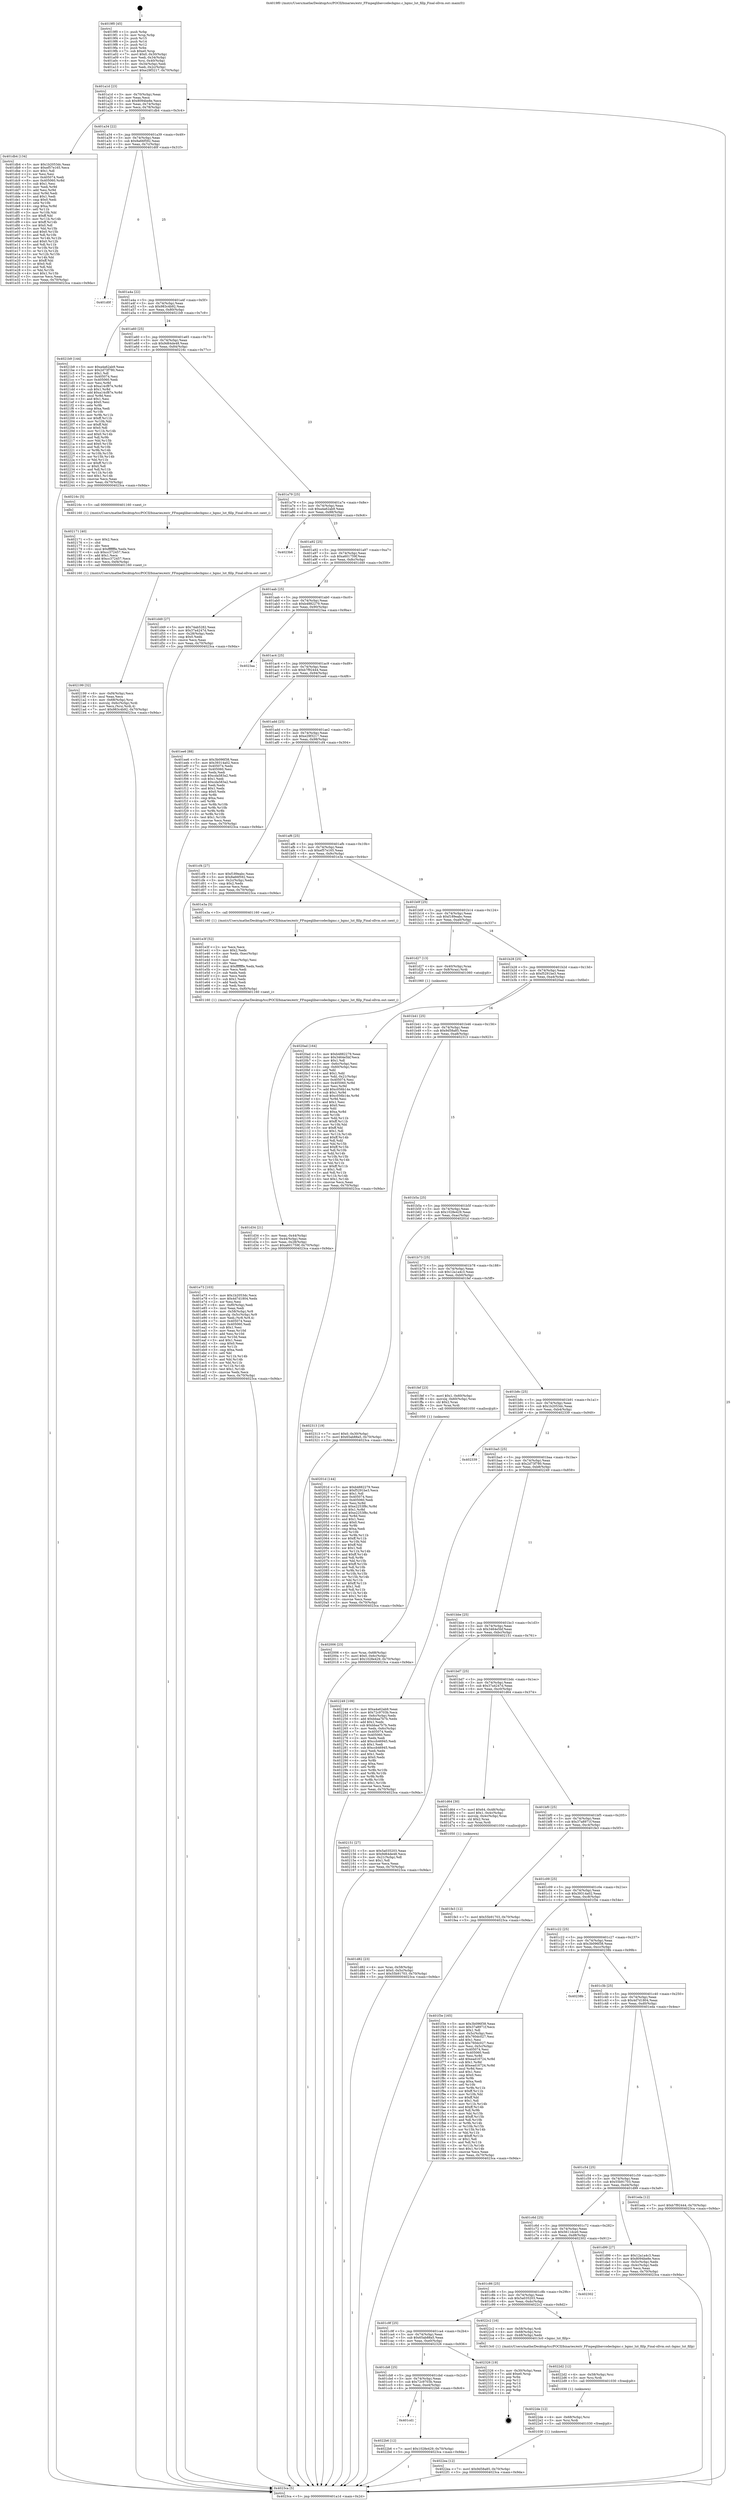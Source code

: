 digraph "0x4019f0" {
  label = "0x4019f0 (/mnt/c/Users/mathe/Desktop/tcc/POCII/binaries/extr_FFmpeglibavcodecbgmc.c_bgmc_lut_fillp_Final-ollvm.out::main(0))"
  labelloc = "t"
  node[shape=record]

  Entry [label="",width=0.3,height=0.3,shape=circle,fillcolor=black,style=filled]
  "0x401a1d" [label="{
     0x401a1d [23]\l
     | [instrs]\l
     &nbsp;&nbsp;0x401a1d \<+3\>: mov -0x70(%rbp),%eax\l
     &nbsp;&nbsp;0x401a20 \<+2\>: mov %eax,%ecx\l
     &nbsp;&nbsp;0x401a22 \<+6\>: sub $0x8094be8e,%ecx\l
     &nbsp;&nbsp;0x401a28 \<+3\>: mov %eax,-0x74(%rbp)\l
     &nbsp;&nbsp;0x401a2b \<+3\>: mov %ecx,-0x78(%rbp)\l
     &nbsp;&nbsp;0x401a2e \<+6\>: je 0000000000401db4 \<main+0x3c4\>\l
  }"]
  "0x401db4" [label="{
     0x401db4 [134]\l
     | [instrs]\l
     &nbsp;&nbsp;0x401db4 \<+5\>: mov $0x1b2053dc,%eax\l
     &nbsp;&nbsp;0x401db9 \<+5\>: mov $0xef57e165,%ecx\l
     &nbsp;&nbsp;0x401dbe \<+2\>: mov $0x1,%dl\l
     &nbsp;&nbsp;0x401dc0 \<+2\>: xor %esi,%esi\l
     &nbsp;&nbsp;0x401dc2 \<+7\>: mov 0x405074,%edi\l
     &nbsp;&nbsp;0x401dc9 \<+8\>: mov 0x405060,%r8d\l
     &nbsp;&nbsp;0x401dd1 \<+3\>: sub $0x1,%esi\l
     &nbsp;&nbsp;0x401dd4 \<+3\>: mov %edi,%r9d\l
     &nbsp;&nbsp;0x401dd7 \<+3\>: add %esi,%r9d\l
     &nbsp;&nbsp;0x401dda \<+4\>: imul %r9d,%edi\l
     &nbsp;&nbsp;0x401dde \<+3\>: and $0x1,%edi\l
     &nbsp;&nbsp;0x401de1 \<+3\>: cmp $0x0,%edi\l
     &nbsp;&nbsp;0x401de4 \<+4\>: sete %r10b\l
     &nbsp;&nbsp;0x401de8 \<+4\>: cmp $0xa,%r8d\l
     &nbsp;&nbsp;0x401dec \<+4\>: setl %r11b\l
     &nbsp;&nbsp;0x401df0 \<+3\>: mov %r10b,%bl\l
     &nbsp;&nbsp;0x401df3 \<+3\>: xor $0xff,%bl\l
     &nbsp;&nbsp;0x401df6 \<+3\>: mov %r11b,%r14b\l
     &nbsp;&nbsp;0x401df9 \<+4\>: xor $0xff,%r14b\l
     &nbsp;&nbsp;0x401dfd \<+3\>: xor $0x0,%dl\l
     &nbsp;&nbsp;0x401e00 \<+3\>: mov %bl,%r15b\l
     &nbsp;&nbsp;0x401e03 \<+4\>: and $0x0,%r15b\l
     &nbsp;&nbsp;0x401e07 \<+3\>: and %dl,%r10b\l
     &nbsp;&nbsp;0x401e0a \<+3\>: mov %r14b,%r12b\l
     &nbsp;&nbsp;0x401e0d \<+4\>: and $0x0,%r12b\l
     &nbsp;&nbsp;0x401e11 \<+3\>: and %dl,%r11b\l
     &nbsp;&nbsp;0x401e14 \<+3\>: or %r10b,%r15b\l
     &nbsp;&nbsp;0x401e17 \<+3\>: or %r11b,%r12b\l
     &nbsp;&nbsp;0x401e1a \<+3\>: xor %r12b,%r15b\l
     &nbsp;&nbsp;0x401e1d \<+3\>: or %r14b,%bl\l
     &nbsp;&nbsp;0x401e20 \<+3\>: xor $0xff,%bl\l
     &nbsp;&nbsp;0x401e23 \<+3\>: or $0x0,%dl\l
     &nbsp;&nbsp;0x401e26 \<+2\>: and %dl,%bl\l
     &nbsp;&nbsp;0x401e28 \<+3\>: or %bl,%r15b\l
     &nbsp;&nbsp;0x401e2b \<+4\>: test $0x1,%r15b\l
     &nbsp;&nbsp;0x401e2f \<+3\>: cmovne %ecx,%eax\l
     &nbsp;&nbsp;0x401e32 \<+3\>: mov %eax,-0x70(%rbp)\l
     &nbsp;&nbsp;0x401e35 \<+5\>: jmp 00000000004023ca \<main+0x9da\>\l
  }"]
  "0x401a34" [label="{
     0x401a34 [22]\l
     | [instrs]\l
     &nbsp;&nbsp;0x401a34 \<+5\>: jmp 0000000000401a39 \<main+0x49\>\l
     &nbsp;&nbsp;0x401a39 \<+3\>: mov -0x74(%rbp),%eax\l
     &nbsp;&nbsp;0x401a3c \<+5\>: sub $0x8a66f592,%eax\l
     &nbsp;&nbsp;0x401a41 \<+3\>: mov %eax,-0x7c(%rbp)\l
     &nbsp;&nbsp;0x401a44 \<+6\>: je 0000000000401d0f \<main+0x31f\>\l
  }"]
  Exit [label="",width=0.3,height=0.3,shape=circle,fillcolor=black,style=filled,peripheries=2]
  "0x401d0f" [label="{
     0x401d0f\l
  }", style=dashed]
  "0x401a4a" [label="{
     0x401a4a [22]\l
     | [instrs]\l
     &nbsp;&nbsp;0x401a4a \<+5\>: jmp 0000000000401a4f \<main+0x5f\>\l
     &nbsp;&nbsp;0x401a4f \<+3\>: mov -0x74(%rbp),%eax\l
     &nbsp;&nbsp;0x401a52 \<+5\>: sub $0x983c4b92,%eax\l
     &nbsp;&nbsp;0x401a57 \<+3\>: mov %eax,-0x80(%rbp)\l
     &nbsp;&nbsp;0x401a5a \<+6\>: je 00000000004021b9 \<main+0x7c9\>\l
  }"]
  "0x4022ea" [label="{
     0x4022ea [12]\l
     | [instrs]\l
     &nbsp;&nbsp;0x4022ea \<+7\>: movl $0x9d58a85,-0x70(%rbp)\l
     &nbsp;&nbsp;0x4022f1 \<+5\>: jmp 00000000004023ca \<main+0x9da\>\l
  }"]
  "0x4021b9" [label="{
     0x4021b9 [144]\l
     | [instrs]\l
     &nbsp;&nbsp;0x4021b9 \<+5\>: mov $0xa4a62ab9,%eax\l
     &nbsp;&nbsp;0x4021be \<+5\>: mov $0x2d73f780,%ecx\l
     &nbsp;&nbsp;0x4021c3 \<+2\>: mov $0x1,%dl\l
     &nbsp;&nbsp;0x4021c5 \<+7\>: mov 0x405074,%esi\l
     &nbsp;&nbsp;0x4021cc \<+7\>: mov 0x405060,%edi\l
     &nbsp;&nbsp;0x4021d3 \<+3\>: mov %esi,%r8d\l
     &nbsp;&nbsp;0x4021d6 \<+7\>: sub $0xa14cf87e,%r8d\l
     &nbsp;&nbsp;0x4021dd \<+4\>: sub $0x1,%r8d\l
     &nbsp;&nbsp;0x4021e1 \<+7\>: add $0xa14cf87e,%r8d\l
     &nbsp;&nbsp;0x4021e8 \<+4\>: imul %r8d,%esi\l
     &nbsp;&nbsp;0x4021ec \<+3\>: and $0x1,%esi\l
     &nbsp;&nbsp;0x4021ef \<+3\>: cmp $0x0,%esi\l
     &nbsp;&nbsp;0x4021f2 \<+4\>: sete %r9b\l
     &nbsp;&nbsp;0x4021f6 \<+3\>: cmp $0xa,%edi\l
     &nbsp;&nbsp;0x4021f9 \<+4\>: setl %r10b\l
     &nbsp;&nbsp;0x4021fd \<+3\>: mov %r9b,%r11b\l
     &nbsp;&nbsp;0x402200 \<+4\>: xor $0xff,%r11b\l
     &nbsp;&nbsp;0x402204 \<+3\>: mov %r10b,%bl\l
     &nbsp;&nbsp;0x402207 \<+3\>: xor $0xff,%bl\l
     &nbsp;&nbsp;0x40220a \<+3\>: xor $0x0,%dl\l
     &nbsp;&nbsp;0x40220d \<+3\>: mov %r11b,%r14b\l
     &nbsp;&nbsp;0x402210 \<+4\>: and $0x0,%r14b\l
     &nbsp;&nbsp;0x402214 \<+3\>: and %dl,%r9b\l
     &nbsp;&nbsp;0x402217 \<+3\>: mov %bl,%r15b\l
     &nbsp;&nbsp;0x40221a \<+4\>: and $0x0,%r15b\l
     &nbsp;&nbsp;0x40221e \<+3\>: and %dl,%r10b\l
     &nbsp;&nbsp;0x402221 \<+3\>: or %r9b,%r14b\l
     &nbsp;&nbsp;0x402224 \<+3\>: or %r10b,%r15b\l
     &nbsp;&nbsp;0x402227 \<+3\>: xor %r15b,%r14b\l
     &nbsp;&nbsp;0x40222a \<+3\>: or %bl,%r11b\l
     &nbsp;&nbsp;0x40222d \<+4\>: xor $0xff,%r11b\l
     &nbsp;&nbsp;0x402231 \<+3\>: or $0x0,%dl\l
     &nbsp;&nbsp;0x402234 \<+3\>: and %dl,%r11b\l
     &nbsp;&nbsp;0x402237 \<+3\>: or %r11b,%r14b\l
     &nbsp;&nbsp;0x40223a \<+4\>: test $0x1,%r14b\l
     &nbsp;&nbsp;0x40223e \<+3\>: cmovne %ecx,%eax\l
     &nbsp;&nbsp;0x402241 \<+3\>: mov %eax,-0x70(%rbp)\l
     &nbsp;&nbsp;0x402244 \<+5\>: jmp 00000000004023ca \<main+0x9da\>\l
  }"]
  "0x401a60" [label="{
     0x401a60 [25]\l
     | [instrs]\l
     &nbsp;&nbsp;0x401a60 \<+5\>: jmp 0000000000401a65 \<main+0x75\>\l
     &nbsp;&nbsp;0x401a65 \<+3\>: mov -0x74(%rbp),%eax\l
     &nbsp;&nbsp;0x401a68 \<+5\>: sub $0x9d64de48,%eax\l
     &nbsp;&nbsp;0x401a6d \<+6\>: mov %eax,-0x84(%rbp)\l
     &nbsp;&nbsp;0x401a73 \<+6\>: je 000000000040216c \<main+0x77c\>\l
  }"]
  "0x4022de" [label="{
     0x4022de [12]\l
     | [instrs]\l
     &nbsp;&nbsp;0x4022de \<+4\>: mov -0x68(%rbp),%rsi\l
     &nbsp;&nbsp;0x4022e2 \<+3\>: mov %rsi,%rdi\l
     &nbsp;&nbsp;0x4022e5 \<+5\>: call 0000000000401030 \<free@plt\>\l
     | [calls]\l
     &nbsp;&nbsp;0x401030 \{1\} (unknown)\l
  }"]
  "0x40216c" [label="{
     0x40216c [5]\l
     | [instrs]\l
     &nbsp;&nbsp;0x40216c \<+5\>: call 0000000000401160 \<next_i\>\l
     | [calls]\l
     &nbsp;&nbsp;0x401160 \{1\} (/mnt/c/Users/mathe/Desktop/tcc/POCII/binaries/extr_FFmpeglibavcodecbgmc.c_bgmc_lut_fillp_Final-ollvm.out::next_i)\l
  }"]
  "0x401a79" [label="{
     0x401a79 [25]\l
     | [instrs]\l
     &nbsp;&nbsp;0x401a79 \<+5\>: jmp 0000000000401a7e \<main+0x8e\>\l
     &nbsp;&nbsp;0x401a7e \<+3\>: mov -0x74(%rbp),%eax\l
     &nbsp;&nbsp;0x401a81 \<+5\>: sub $0xa4a62ab9,%eax\l
     &nbsp;&nbsp;0x401a86 \<+6\>: mov %eax,-0x88(%rbp)\l
     &nbsp;&nbsp;0x401a8c \<+6\>: je 00000000004023b6 \<main+0x9c6\>\l
  }"]
  "0x4022d2" [label="{
     0x4022d2 [12]\l
     | [instrs]\l
     &nbsp;&nbsp;0x4022d2 \<+4\>: mov -0x58(%rbp),%rsi\l
     &nbsp;&nbsp;0x4022d6 \<+3\>: mov %rsi,%rdi\l
     &nbsp;&nbsp;0x4022d9 \<+5\>: call 0000000000401030 \<free@plt\>\l
     | [calls]\l
     &nbsp;&nbsp;0x401030 \{1\} (unknown)\l
  }"]
  "0x4023b6" [label="{
     0x4023b6\l
  }", style=dashed]
  "0x401a92" [label="{
     0x401a92 [25]\l
     | [instrs]\l
     &nbsp;&nbsp;0x401a92 \<+5\>: jmp 0000000000401a97 \<main+0xa7\>\l
     &nbsp;&nbsp;0x401a97 \<+3\>: mov -0x74(%rbp),%eax\l
     &nbsp;&nbsp;0x401a9a \<+5\>: sub $0xa601759f,%eax\l
     &nbsp;&nbsp;0x401a9f \<+6\>: mov %eax,-0x8c(%rbp)\l
     &nbsp;&nbsp;0x401aa5 \<+6\>: je 0000000000401d49 \<main+0x359\>\l
  }"]
  "0x401cd1" [label="{
     0x401cd1\l
  }", style=dashed]
  "0x401d49" [label="{
     0x401d49 [27]\l
     | [instrs]\l
     &nbsp;&nbsp;0x401d49 \<+5\>: mov $0x74ab5282,%eax\l
     &nbsp;&nbsp;0x401d4e \<+5\>: mov $0x37a4247d,%ecx\l
     &nbsp;&nbsp;0x401d53 \<+3\>: mov -0x28(%rbp),%edx\l
     &nbsp;&nbsp;0x401d56 \<+3\>: cmp $0x0,%edx\l
     &nbsp;&nbsp;0x401d59 \<+3\>: cmove %ecx,%eax\l
     &nbsp;&nbsp;0x401d5c \<+3\>: mov %eax,-0x70(%rbp)\l
     &nbsp;&nbsp;0x401d5f \<+5\>: jmp 00000000004023ca \<main+0x9da\>\l
  }"]
  "0x401aab" [label="{
     0x401aab [25]\l
     | [instrs]\l
     &nbsp;&nbsp;0x401aab \<+5\>: jmp 0000000000401ab0 \<main+0xc0\>\l
     &nbsp;&nbsp;0x401ab0 \<+3\>: mov -0x74(%rbp),%eax\l
     &nbsp;&nbsp;0x401ab3 \<+5\>: sub $0xb4882279,%eax\l
     &nbsp;&nbsp;0x401ab8 \<+6\>: mov %eax,-0x90(%rbp)\l
     &nbsp;&nbsp;0x401abe \<+6\>: je 00000000004023aa \<main+0x9ba\>\l
  }"]
  "0x4022b6" [label="{
     0x4022b6 [12]\l
     | [instrs]\l
     &nbsp;&nbsp;0x4022b6 \<+7\>: movl $0x1028e429,-0x70(%rbp)\l
     &nbsp;&nbsp;0x4022bd \<+5\>: jmp 00000000004023ca \<main+0x9da\>\l
  }"]
  "0x4023aa" [label="{
     0x4023aa\l
  }", style=dashed]
  "0x401ac4" [label="{
     0x401ac4 [25]\l
     | [instrs]\l
     &nbsp;&nbsp;0x401ac4 \<+5\>: jmp 0000000000401ac9 \<main+0xd9\>\l
     &nbsp;&nbsp;0x401ac9 \<+3\>: mov -0x74(%rbp),%eax\l
     &nbsp;&nbsp;0x401acc \<+5\>: sub $0xb7f92444,%eax\l
     &nbsp;&nbsp;0x401ad1 \<+6\>: mov %eax,-0x94(%rbp)\l
     &nbsp;&nbsp;0x401ad7 \<+6\>: je 0000000000401ee6 \<main+0x4f6\>\l
  }"]
  "0x401cb8" [label="{
     0x401cb8 [25]\l
     | [instrs]\l
     &nbsp;&nbsp;0x401cb8 \<+5\>: jmp 0000000000401cbd \<main+0x2cd\>\l
     &nbsp;&nbsp;0x401cbd \<+3\>: mov -0x74(%rbp),%eax\l
     &nbsp;&nbsp;0x401cc0 \<+5\>: sub $0x72c9703b,%eax\l
     &nbsp;&nbsp;0x401cc5 \<+6\>: mov %eax,-0xe4(%rbp)\l
     &nbsp;&nbsp;0x401ccb \<+6\>: je 00000000004022b6 \<main+0x8c6\>\l
  }"]
  "0x401ee6" [label="{
     0x401ee6 [88]\l
     | [instrs]\l
     &nbsp;&nbsp;0x401ee6 \<+5\>: mov $0x3b096f38,%eax\l
     &nbsp;&nbsp;0x401eeb \<+5\>: mov $0x39314a02,%ecx\l
     &nbsp;&nbsp;0x401ef0 \<+7\>: mov 0x405074,%edx\l
     &nbsp;&nbsp;0x401ef7 \<+7\>: mov 0x405060,%esi\l
     &nbsp;&nbsp;0x401efe \<+2\>: mov %edx,%edi\l
     &nbsp;&nbsp;0x401f00 \<+6\>: sub $0xcda583a2,%edi\l
     &nbsp;&nbsp;0x401f06 \<+3\>: sub $0x1,%edi\l
     &nbsp;&nbsp;0x401f09 \<+6\>: add $0xcda583a2,%edi\l
     &nbsp;&nbsp;0x401f0f \<+3\>: imul %edi,%edx\l
     &nbsp;&nbsp;0x401f12 \<+3\>: and $0x1,%edx\l
     &nbsp;&nbsp;0x401f15 \<+3\>: cmp $0x0,%edx\l
     &nbsp;&nbsp;0x401f18 \<+4\>: sete %r8b\l
     &nbsp;&nbsp;0x401f1c \<+3\>: cmp $0xa,%esi\l
     &nbsp;&nbsp;0x401f1f \<+4\>: setl %r9b\l
     &nbsp;&nbsp;0x401f23 \<+3\>: mov %r8b,%r10b\l
     &nbsp;&nbsp;0x401f26 \<+3\>: and %r9b,%r10b\l
     &nbsp;&nbsp;0x401f29 \<+3\>: xor %r9b,%r8b\l
     &nbsp;&nbsp;0x401f2c \<+3\>: or %r8b,%r10b\l
     &nbsp;&nbsp;0x401f2f \<+4\>: test $0x1,%r10b\l
     &nbsp;&nbsp;0x401f33 \<+3\>: cmovne %ecx,%eax\l
     &nbsp;&nbsp;0x401f36 \<+3\>: mov %eax,-0x70(%rbp)\l
     &nbsp;&nbsp;0x401f39 \<+5\>: jmp 00000000004023ca \<main+0x9da\>\l
  }"]
  "0x401add" [label="{
     0x401add [25]\l
     | [instrs]\l
     &nbsp;&nbsp;0x401add \<+5\>: jmp 0000000000401ae2 \<main+0xf2\>\l
     &nbsp;&nbsp;0x401ae2 \<+3\>: mov -0x74(%rbp),%eax\l
     &nbsp;&nbsp;0x401ae5 \<+5\>: sub $0xe29f3217,%eax\l
     &nbsp;&nbsp;0x401aea \<+6\>: mov %eax,-0x98(%rbp)\l
     &nbsp;&nbsp;0x401af0 \<+6\>: je 0000000000401cf4 \<main+0x304\>\l
  }"]
  "0x402326" [label="{
     0x402326 [19]\l
     | [instrs]\l
     &nbsp;&nbsp;0x402326 \<+3\>: mov -0x30(%rbp),%eax\l
     &nbsp;&nbsp;0x402329 \<+7\>: add $0xe0,%rsp\l
     &nbsp;&nbsp;0x402330 \<+1\>: pop %rbx\l
     &nbsp;&nbsp;0x402331 \<+2\>: pop %r12\l
     &nbsp;&nbsp;0x402333 \<+2\>: pop %r14\l
     &nbsp;&nbsp;0x402335 \<+2\>: pop %r15\l
     &nbsp;&nbsp;0x402337 \<+1\>: pop %rbp\l
     &nbsp;&nbsp;0x402338 \<+1\>: ret\l
  }"]
  "0x401cf4" [label="{
     0x401cf4 [27]\l
     | [instrs]\l
     &nbsp;&nbsp;0x401cf4 \<+5\>: mov $0xf189eabc,%eax\l
     &nbsp;&nbsp;0x401cf9 \<+5\>: mov $0x8a66f592,%ecx\l
     &nbsp;&nbsp;0x401cfe \<+3\>: mov -0x2c(%rbp),%edx\l
     &nbsp;&nbsp;0x401d01 \<+3\>: cmp $0x2,%edx\l
     &nbsp;&nbsp;0x401d04 \<+3\>: cmovne %ecx,%eax\l
     &nbsp;&nbsp;0x401d07 \<+3\>: mov %eax,-0x70(%rbp)\l
     &nbsp;&nbsp;0x401d0a \<+5\>: jmp 00000000004023ca \<main+0x9da\>\l
  }"]
  "0x401af6" [label="{
     0x401af6 [25]\l
     | [instrs]\l
     &nbsp;&nbsp;0x401af6 \<+5\>: jmp 0000000000401afb \<main+0x10b\>\l
     &nbsp;&nbsp;0x401afb \<+3\>: mov -0x74(%rbp),%eax\l
     &nbsp;&nbsp;0x401afe \<+5\>: sub $0xef57e165,%eax\l
     &nbsp;&nbsp;0x401b03 \<+6\>: mov %eax,-0x9c(%rbp)\l
     &nbsp;&nbsp;0x401b09 \<+6\>: je 0000000000401e3a \<main+0x44a\>\l
  }"]
  "0x4023ca" [label="{
     0x4023ca [5]\l
     | [instrs]\l
     &nbsp;&nbsp;0x4023ca \<+5\>: jmp 0000000000401a1d \<main+0x2d\>\l
  }"]
  "0x4019f0" [label="{
     0x4019f0 [45]\l
     | [instrs]\l
     &nbsp;&nbsp;0x4019f0 \<+1\>: push %rbp\l
     &nbsp;&nbsp;0x4019f1 \<+3\>: mov %rsp,%rbp\l
     &nbsp;&nbsp;0x4019f4 \<+2\>: push %r15\l
     &nbsp;&nbsp;0x4019f6 \<+2\>: push %r14\l
     &nbsp;&nbsp;0x4019f8 \<+2\>: push %r12\l
     &nbsp;&nbsp;0x4019fa \<+1\>: push %rbx\l
     &nbsp;&nbsp;0x4019fb \<+7\>: sub $0xe0,%rsp\l
     &nbsp;&nbsp;0x401a02 \<+7\>: movl $0x0,-0x30(%rbp)\l
     &nbsp;&nbsp;0x401a09 \<+3\>: mov %edi,-0x34(%rbp)\l
     &nbsp;&nbsp;0x401a0c \<+4\>: mov %rsi,-0x40(%rbp)\l
     &nbsp;&nbsp;0x401a10 \<+3\>: mov -0x34(%rbp),%edi\l
     &nbsp;&nbsp;0x401a13 \<+3\>: mov %edi,-0x2c(%rbp)\l
     &nbsp;&nbsp;0x401a16 \<+7\>: movl $0xe29f3217,-0x70(%rbp)\l
  }"]
  "0x401c9f" [label="{
     0x401c9f [25]\l
     | [instrs]\l
     &nbsp;&nbsp;0x401c9f \<+5\>: jmp 0000000000401ca4 \<main+0x2b4\>\l
     &nbsp;&nbsp;0x401ca4 \<+3\>: mov -0x74(%rbp),%eax\l
     &nbsp;&nbsp;0x401ca7 \<+5\>: sub $0x65ab88a5,%eax\l
     &nbsp;&nbsp;0x401cac \<+6\>: mov %eax,-0xe0(%rbp)\l
     &nbsp;&nbsp;0x401cb2 \<+6\>: je 0000000000402326 \<main+0x936\>\l
  }"]
  "0x401e3a" [label="{
     0x401e3a [5]\l
     | [instrs]\l
     &nbsp;&nbsp;0x401e3a \<+5\>: call 0000000000401160 \<next_i\>\l
     | [calls]\l
     &nbsp;&nbsp;0x401160 \{1\} (/mnt/c/Users/mathe/Desktop/tcc/POCII/binaries/extr_FFmpeglibavcodecbgmc.c_bgmc_lut_fillp_Final-ollvm.out::next_i)\l
  }"]
  "0x401b0f" [label="{
     0x401b0f [25]\l
     | [instrs]\l
     &nbsp;&nbsp;0x401b0f \<+5\>: jmp 0000000000401b14 \<main+0x124\>\l
     &nbsp;&nbsp;0x401b14 \<+3\>: mov -0x74(%rbp),%eax\l
     &nbsp;&nbsp;0x401b17 \<+5\>: sub $0xf189eabc,%eax\l
     &nbsp;&nbsp;0x401b1c \<+6\>: mov %eax,-0xa0(%rbp)\l
     &nbsp;&nbsp;0x401b22 \<+6\>: je 0000000000401d27 \<main+0x337\>\l
  }"]
  "0x4022c2" [label="{
     0x4022c2 [16]\l
     | [instrs]\l
     &nbsp;&nbsp;0x4022c2 \<+4\>: mov -0x58(%rbp),%rdi\l
     &nbsp;&nbsp;0x4022c6 \<+4\>: mov -0x68(%rbp),%rsi\l
     &nbsp;&nbsp;0x4022ca \<+3\>: mov -0x48(%rbp),%edx\l
     &nbsp;&nbsp;0x4022cd \<+5\>: call 00000000004013c0 \<bgmc_lut_fillp\>\l
     | [calls]\l
     &nbsp;&nbsp;0x4013c0 \{1\} (/mnt/c/Users/mathe/Desktop/tcc/POCII/binaries/extr_FFmpeglibavcodecbgmc.c_bgmc_lut_fillp_Final-ollvm.out::bgmc_lut_fillp)\l
  }"]
  "0x401d27" [label="{
     0x401d27 [13]\l
     | [instrs]\l
     &nbsp;&nbsp;0x401d27 \<+4\>: mov -0x40(%rbp),%rax\l
     &nbsp;&nbsp;0x401d2b \<+4\>: mov 0x8(%rax),%rdi\l
     &nbsp;&nbsp;0x401d2f \<+5\>: call 0000000000401060 \<atoi@plt\>\l
     | [calls]\l
     &nbsp;&nbsp;0x401060 \{1\} (unknown)\l
  }"]
  "0x401b28" [label="{
     0x401b28 [25]\l
     | [instrs]\l
     &nbsp;&nbsp;0x401b28 \<+5\>: jmp 0000000000401b2d \<main+0x13d\>\l
     &nbsp;&nbsp;0x401b2d \<+3\>: mov -0x74(%rbp),%eax\l
     &nbsp;&nbsp;0x401b30 \<+5\>: sub $0xf5291be3,%eax\l
     &nbsp;&nbsp;0x401b35 \<+6\>: mov %eax,-0xa4(%rbp)\l
     &nbsp;&nbsp;0x401b3b \<+6\>: je 00000000004020ad \<main+0x6bd\>\l
  }"]
  "0x401d34" [label="{
     0x401d34 [21]\l
     | [instrs]\l
     &nbsp;&nbsp;0x401d34 \<+3\>: mov %eax,-0x44(%rbp)\l
     &nbsp;&nbsp;0x401d37 \<+3\>: mov -0x44(%rbp),%eax\l
     &nbsp;&nbsp;0x401d3a \<+3\>: mov %eax,-0x28(%rbp)\l
     &nbsp;&nbsp;0x401d3d \<+7\>: movl $0xa601759f,-0x70(%rbp)\l
     &nbsp;&nbsp;0x401d44 \<+5\>: jmp 00000000004023ca \<main+0x9da\>\l
  }"]
  "0x401c86" [label="{
     0x401c86 [25]\l
     | [instrs]\l
     &nbsp;&nbsp;0x401c86 \<+5\>: jmp 0000000000401c8b \<main+0x29b\>\l
     &nbsp;&nbsp;0x401c8b \<+3\>: mov -0x74(%rbp),%eax\l
     &nbsp;&nbsp;0x401c8e \<+5\>: sub $0x5a035203,%eax\l
     &nbsp;&nbsp;0x401c93 \<+6\>: mov %eax,-0xdc(%rbp)\l
     &nbsp;&nbsp;0x401c99 \<+6\>: je 00000000004022c2 \<main+0x8d2\>\l
  }"]
  "0x4020ad" [label="{
     0x4020ad [164]\l
     | [instrs]\l
     &nbsp;&nbsp;0x4020ad \<+5\>: mov $0xb4882279,%eax\l
     &nbsp;&nbsp;0x4020b2 \<+5\>: mov $0x3464e5bf,%ecx\l
     &nbsp;&nbsp;0x4020b7 \<+2\>: mov $0x1,%dl\l
     &nbsp;&nbsp;0x4020b9 \<+3\>: mov -0x6c(%rbp),%esi\l
     &nbsp;&nbsp;0x4020bc \<+3\>: cmp -0x60(%rbp),%esi\l
     &nbsp;&nbsp;0x4020bf \<+4\>: setl %dil\l
     &nbsp;&nbsp;0x4020c3 \<+4\>: and $0x1,%dil\l
     &nbsp;&nbsp;0x4020c7 \<+4\>: mov %dil,-0x21(%rbp)\l
     &nbsp;&nbsp;0x4020cb \<+7\>: mov 0x405074,%esi\l
     &nbsp;&nbsp;0x4020d2 \<+8\>: mov 0x405060,%r8d\l
     &nbsp;&nbsp;0x4020da \<+3\>: mov %esi,%r9d\l
     &nbsp;&nbsp;0x4020dd \<+7\>: add $0xc056b14e,%r9d\l
     &nbsp;&nbsp;0x4020e4 \<+4\>: sub $0x1,%r9d\l
     &nbsp;&nbsp;0x4020e8 \<+7\>: sub $0xc056b14e,%r9d\l
     &nbsp;&nbsp;0x4020ef \<+4\>: imul %r9d,%esi\l
     &nbsp;&nbsp;0x4020f3 \<+3\>: and $0x1,%esi\l
     &nbsp;&nbsp;0x4020f6 \<+3\>: cmp $0x0,%esi\l
     &nbsp;&nbsp;0x4020f9 \<+4\>: sete %dil\l
     &nbsp;&nbsp;0x4020fd \<+4\>: cmp $0xa,%r8d\l
     &nbsp;&nbsp;0x402101 \<+4\>: setl %r10b\l
     &nbsp;&nbsp;0x402105 \<+3\>: mov %dil,%r11b\l
     &nbsp;&nbsp;0x402108 \<+4\>: xor $0xff,%r11b\l
     &nbsp;&nbsp;0x40210c \<+3\>: mov %r10b,%bl\l
     &nbsp;&nbsp;0x40210f \<+3\>: xor $0xff,%bl\l
     &nbsp;&nbsp;0x402112 \<+3\>: xor $0x1,%dl\l
     &nbsp;&nbsp;0x402115 \<+3\>: mov %r11b,%r14b\l
     &nbsp;&nbsp;0x402118 \<+4\>: and $0xff,%r14b\l
     &nbsp;&nbsp;0x40211c \<+3\>: and %dl,%dil\l
     &nbsp;&nbsp;0x40211f \<+3\>: mov %bl,%r15b\l
     &nbsp;&nbsp;0x402122 \<+4\>: and $0xff,%r15b\l
     &nbsp;&nbsp;0x402126 \<+3\>: and %dl,%r10b\l
     &nbsp;&nbsp;0x402129 \<+3\>: or %dil,%r14b\l
     &nbsp;&nbsp;0x40212c \<+3\>: or %r10b,%r15b\l
     &nbsp;&nbsp;0x40212f \<+3\>: xor %r15b,%r14b\l
     &nbsp;&nbsp;0x402132 \<+3\>: or %bl,%r11b\l
     &nbsp;&nbsp;0x402135 \<+4\>: xor $0xff,%r11b\l
     &nbsp;&nbsp;0x402139 \<+3\>: or $0x1,%dl\l
     &nbsp;&nbsp;0x40213c \<+3\>: and %dl,%r11b\l
     &nbsp;&nbsp;0x40213f \<+3\>: or %r11b,%r14b\l
     &nbsp;&nbsp;0x402142 \<+4\>: test $0x1,%r14b\l
     &nbsp;&nbsp;0x402146 \<+3\>: cmovne %ecx,%eax\l
     &nbsp;&nbsp;0x402149 \<+3\>: mov %eax,-0x70(%rbp)\l
     &nbsp;&nbsp;0x40214c \<+5\>: jmp 00000000004023ca \<main+0x9da\>\l
  }"]
  "0x401b41" [label="{
     0x401b41 [25]\l
     | [instrs]\l
     &nbsp;&nbsp;0x401b41 \<+5\>: jmp 0000000000401b46 \<main+0x156\>\l
     &nbsp;&nbsp;0x401b46 \<+3\>: mov -0x74(%rbp),%eax\l
     &nbsp;&nbsp;0x401b49 \<+5\>: sub $0x9d58a85,%eax\l
     &nbsp;&nbsp;0x401b4e \<+6\>: mov %eax,-0xa8(%rbp)\l
     &nbsp;&nbsp;0x401b54 \<+6\>: je 0000000000402313 \<main+0x923\>\l
  }"]
  "0x402302" [label="{
     0x402302\l
  }", style=dashed]
  "0x402313" [label="{
     0x402313 [19]\l
     | [instrs]\l
     &nbsp;&nbsp;0x402313 \<+7\>: movl $0x0,-0x30(%rbp)\l
     &nbsp;&nbsp;0x40231a \<+7\>: movl $0x65ab88a5,-0x70(%rbp)\l
     &nbsp;&nbsp;0x402321 \<+5\>: jmp 00000000004023ca \<main+0x9da\>\l
  }"]
  "0x401b5a" [label="{
     0x401b5a [25]\l
     | [instrs]\l
     &nbsp;&nbsp;0x401b5a \<+5\>: jmp 0000000000401b5f \<main+0x16f\>\l
     &nbsp;&nbsp;0x401b5f \<+3\>: mov -0x74(%rbp),%eax\l
     &nbsp;&nbsp;0x401b62 \<+5\>: sub $0x1028e429,%eax\l
     &nbsp;&nbsp;0x401b67 \<+6\>: mov %eax,-0xac(%rbp)\l
     &nbsp;&nbsp;0x401b6d \<+6\>: je 000000000040201d \<main+0x62d\>\l
  }"]
  "0x402199" [label="{
     0x402199 [32]\l
     | [instrs]\l
     &nbsp;&nbsp;0x402199 \<+6\>: mov -0xf4(%rbp),%ecx\l
     &nbsp;&nbsp;0x40219f \<+3\>: imul %eax,%ecx\l
     &nbsp;&nbsp;0x4021a2 \<+4\>: mov -0x68(%rbp),%rsi\l
     &nbsp;&nbsp;0x4021a6 \<+4\>: movslq -0x6c(%rbp),%rdi\l
     &nbsp;&nbsp;0x4021aa \<+3\>: mov %ecx,(%rsi,%rdi,4)\l
     &nbsp;&nbsp;0x4021ad \<+7\>: movl $0x983c4b92,-0x70(%rbp)\l
     &nbsp;&nbsp;0x4021b4 \<+5\>: jmp 00000000004023ca \<main+0x9da\>\l
  }"]
  "0x40201d" [label="{
     0x40201d [144]\l
     | [instrs]\l
     &nbsp;&nbsp;0x40201d \<+5\>: mov $0xb4882279,%eax\l
     &nbsp;&nbsp;0x402022 \<+5\>: mov $0xf5291be3,%ecx\l
     &nbsp;&nbsp;0x402027 \<+2\>: mov $0x1,%dl\l
     &nbsp;&nbsp;0x402029 \<+7\>: mov 0x405074,%esi\l
     &nbsp;&nbsp;0x402030 \<+7\>: mov 0x405060,%edi\l
     &nbsp;&nbsp;0x402037 \<+3\>: mov %esi,%r8d\l
     &nbsp;&nbsp;0x40203a \<+7\>: sub $0xe2253f8c,%r8d\l
     &nbsp;&nbsp;0x402041 \<+4\>: sub $0x1,%r8d\l
     &nbsp;&nbsp;0x402045 \<+7\>: add $0xe2253f8c,%r8d\l
     &nbsp;&nbsp;0x40204c \<+4\>: imul %r8d,%esi\l
     &nbsp;&nbsp;0x402050 \<+3\>: and $0x1,%esi\l
     &nbsp;&nbsp;0x402053 \<+3\>: cmp $0x0,%esi\l
     &nbsp;&nbsp;0x402056 \<+4\>: sete %r9b\l
     &nbsp;&nbsp;0x40205a \<+3\>: cmp $0xa,%edi\l
     &nbsp;&nbsp;0x40205d \<+4\>: setl %r10b\l
     &nbsp;&nbsp;0x402061 \<+3\>: mov %r9b,%r11b\l
     &nbsp;&nbsp;0x402064 \<+4\>: xor $0xff,%r11b\l
     &nbsp;&nbsp;0x402068 \<+3\>: mov %r10b,%bl\l
     &nbsp;&nbsp;0x40206b \<+3\>: xor $0xff,%bl\l
     &nbsp;&nbsp;0x40206e \<+3\>: xor $0x1,%dl\l
     &nbsp;&nbsp;0x402071 \<+3\>: mov %r11b,%r14b\l
     &nbsp;&nbsp;0x402074 \<+4\>: and $0xff,%r14b\l
     &nbsp;&nbsp;0x402078 \<+3\>: and %dl,%r9b\l
     &nbsp;&nbsp;0x40207b \<+3\>: mov %bl,%r15b\l
     &nbsp;&nbsp;0x40207e \<+4\>: and $0xff,%r15b\l
     &nbsp;&nbsp;0x402082 \<+3\>: and %dl,%r10b\l
     &nbsp;&nbsp;0x402085 \<+3\>: or %r9b,%r14b\l
     &nbsp;&nbsp;0x402088 \<+3\>: or %r10b,%r15b\l
     &nbsp;&nbsp;0x40208b \<+3\>: xor %r15b,%r14b\l
     &nbsp;&nbsp;0x40208e \<+3\>: or %bl,%r11b\l
     &nbsp;&nbsp;0x402091 \<+4\>: xor $0xff,%r11b\l
     &nbsp;&nbsp;0x402095 \<+3\>: or $0x1,%dl\l
     &nbsp;&nbsp;0x402098 \<+3\>: and %dl,%r11b\l
     &nbsp;&nbsp;0x40209b \<+3\>: or %r11b,%r14b\l
     &nbsp;&nbsp;0x40209e \<+4\>: test $0x1,%r14b\l
     &nbsp;&nbsp;0x4020a2 \<+3\>: cmovne %ecx,%eax\l
     &nbsp;&nbsp;0x4020a5 \<+3\>: mov %eax,-0x70(%rbp)\l
     &nbsp;&nbsp;0x4020a8 \<+5\>: jmp 00000000004023ca \<main+0x9da\>\l
  }"]
  "0x401b73" [label="{
     0x401b73 [25]\l
     | [instrs]\l
     &nbsp;&nbsp;0x401b73 \<+5\>: jmp 0000000000401b78 \<main+0x188\>\l
     &nbsp;&nbsp;0x401b78 \<+3\>: mov -0x74(%rbp),%eax\l
     &nbsp;&nbsp;0x401b7b \<+5\>: sub $0x12a1a4c3,%eax\l
     &nbsp;&nbsp;0x401b80 \<+6\>: mov %eax,-0xb0(%rbp)\l
     &nbsp;&nbsp;0x401b86 \<+6\>: je 0000000000401fef \<main+0x5ff\>\l
  }"]
  "0x402171" [label="{
     0x402171 [40]\l
     | [instrs]\l
     &nbsp;&nbsp;0x402171 \<+5\>: mov $0x2,%ecx\l
     &nbsp;&nbsp;0x402176 \<+1\>: cltd\l
     &nbsp;&nbsp;0x402177 \<+2\>: idiv %ecx\l
     &nbsp;&nbsp;0x402179 \<+6\>: imul $0xfffffffe,%edx,%ecx\l
     &nbsp;&nbsp;0x40217f \<+6\>: sub $0xcc372457,%ecx\l
     &nbsp;&nbsp;0x402185 \<+3\>: add $0x1,%ecx\l
     &nbsp;&nbsp;0x402188 \<+6\>: add $0xcc372457,%ecx\l
     &nbsp;&nbsp;0x40218e \<+6\>: mov %ecx,-0xf4(%rbp)\l
     &nbsp;&nbsp;0x402194 \<+5\>: call 0000000000401160 \<next_i\>\l
     | [calls]\l
     &nbsp;&nbsp;0x401160 \{1\} (/mnt/c/Users/mathe/Desktop/tcc/POCII/binaries/extr_FFmpeglibavcodecbgmc.c_bgmc_lut_fillp_Final-ollvm.out::next_i)\l
  }"]
  "0x401fef" [label="{
     0x401fef [23]\l
     | [instrs]\l
     &nbsp;&nbsp;0x401fef \<+7\>: movl $0x1,-0x60(%rbp)\l
     &nbsp;&nbsp;0x401ff6 \<+4\>: movslq -0x60(%rbp),%rax\l
     &nbsp;&nbsp;0x401ffa \<+4\>: shl $0x2,%rax\l
     &nbsp;&nbsp;0x401ffe \<+3\>: mov %rax,%rdi\l
     &nbsp;&nbsp;0x402001 \<+5\>: call 0000000000401050 \<malloc@plt\>\l
     | [calls]\l
     &nbsp;&nbsp;0x401050 \{1\} (unknown)\l
  }"]
  "0x401b8c" [label="{
     0x401b8c [25]\l
     | [instrs]\l
     &nbsp;&nbsp;0x401b8c \<+5\>: jmp 0000000000401b91 \<main+0x1a1\>\l
     &nbsp;&nbsp;0x401b91 \<+3\>: mov -0x74(%rbp),%eax\l
     &nbsp;&nbsp;0x401b94 \<+5\>: sub $0x1b2053dc,%eax\l
     &nbsp;&nbsp;0x401b99 \<+6\>: mov %eax,-0xb4(%rbp)\l
     &nbsp;&nbsp;0x401b9f \<+6\>: je 0000000000402339 \<main+0x949\>\l
  }"]
  "0x402006" [label="{
     0x402006 [23]\l
     | [instrs]\l
     &nbsp;&nbsp;0x402006 \<+4\>: mov %rax,-0x68(%rbp)\l
     &nbsp;&nbsp;0x40200a \<+7\>: movl $0x0,-0x6c(%rbp)\l
     &nbsp;&nbsp;0x402011 \<+7\>: movl $0x1028e429,-0x70(%rbp)\l
     &nbsp;&nbsp;0x402018 \<+5\>: jmp 00000000004023ca \<main+0x9da\>\l
  }"]
  "0x402339" [label="{
     0x402339\l
  }", style=dashed]
  "0x401ba5" [label="{
     0x401ba5 [25]\l
     | [instrs]\l
     &nbsp;&nbsp;0x401ba5 \<+5\>: jmp 0000000000401baa \<main+0x1ba\>\l
     &nbsp;&nbsp;0x401baa \<+3\>: mov -0x74(%rbp),%eax\l
     &nbsp;&nbsp;0x401bad \<+5\>: sub $0x2d73f780,%eax\l
     &nbsp;&nbsp;0x401bb2 \<+6\>: mov %eax,-0xb8(%rbp)\l
     &nbsp;&nbsp;0x401bb8 \<+6\>: je 0000000000402249 \<main+0x859\>\l
  }"]
  "0x401e73" [label="{
     0x401e73 [103]\l
     | [instrs]\l
     &nbsp;&nbsp;0x401e73 \<+5\>: mov $0x1b2053dc,%ecx\l
     &nbsp;&nbsp;0x401e78 \<+5\>: mov $0x4d7d1804,%edx\l
     &nbsp;&nbsp;0x401e7d \<+2\>: xor %esi,%esi\l
     &nbsp;&nbsp;0x401e7f \<+6\>: mov -0xf0(%rbp),%edi\l
     &nbsp;&nbsp;0x401e85 \<+3\>: imul %eax,%edi\l
     &nbsp;&nbsp;0x401e88 \<+4\>: mov -0x58(%rbp),%r8\l
     &nbsp;&nbsp;0x401e8c \<+4\>: movslq -0x5c(%rbp),%r9\l
     &nbsp;&nbsp;0x401e90 \<+4\>: mov %edi,(%r8,%r9,4)\l
     &nbsp;&nbsp;0x401e94 \<+7\>: mov 0x405074,%eax\l
     &nbsp;&nbsp;0x401e9b \<+7\>: mov 0x405060,%edi\l
     &nbsp;&nbsp;0x401ea2 \<+3\>: sub $0x1,%esi\l
     &nbsp;&nbsp;0x401ea5 \<+3\>: mov %eax,%r10d\l
     &nbsp;&nbsp;0x401ea8 \<+3\>: add %esi,%r10d\l
     &nbsp;&nbsp;0x401eab \<+4\>: imul %r10d,%eax\l
     &nbsp;&nbsp;0x401eaf \<+3\>: and $0x1,%eax\l
     &nbsp;&nbsp;0x401eb2 \<+3\>: cmp $0x0,%eax\l
     &nbsp;&nbsp;0x401eb5 \<+4\>: sete %r11b\l
     &nbsp;&nbsp;0x401eb9 \<+3\>: cmp $0xa,%edi\l
     &nbsp;&nbsp;0x401ebc \<+3\>: setl %bl\l
     &nbsp;&nbsp;0x401ebf \<+3\>: mov %r11b,%r14b\l
     &nbsp;&nbsp;0x401ec2 \<+3\>: and %bl,%r14b\l
     &nbsp;&nbsp;0x401ec5 \<+3\>: xor %bl,%r11b\l
     &nbsp;&nbsp;0x401ec8 \<+3\>: or %r11b,%r14b\l
     &nbsp;&nbsp;0x401ecb \<+4\>: test $0x1,%r14b\l
     &nbsp;&nbsp;0x401ecf \<+3\>: cmovne %edx,%ecx\l
     &nbsp;&nbsp;0x401ed2 \<+3\>: mov %ecx,-0x70(%rbp)\l
     &nbsp;&nbsp;0x401ed5 \<+5\>: jmp 00000000004023ca \<main+0x9da\>\l
  }"]
  "0x402249" [label="{
     0x402249 [109]\l
     | [instrs]\l
     &nbsp;&nbsp;0x402249 \<+5\>: mov $0xa4a62ab9,%eax\l
     &nbsp;&nbsp;0x40224e \<+5\>: mov $0x72c9703b,%ecx\l
     &nbsp;&nbsp;0x402253 \<+3\>: mov -0x6c(%rbp),%edx\l
     &nbsp;&nbsp;0x402256 \<+6\>: add $0xbbaa7b7b,%edx\l
     &nbsp;&nbsp;0x40225c \<+3\>: add $0x1,%edx\l
     &nbsp;&nbsp;0x40225f \<+6\>: sub $0xbbaa7b7b,%edx\l
     &nbsp;&nbsp;0x402265 \<+3\>: mov %edx,-0x6c(%rbp)\l
     &nbsp;&nbsp;0x402268 \<+7\>: mov 0x405074,%edx\l
     &nbsp;&nbsp;0x40226f \<+7\>: mov 0x405060,%esi\l
     &nbsp;&nbsp;0x402276 \<+2\>: mov %edx,%edi\l
     &nbsp;&nbsp;0x402278 \<+6\>: add $0xccb46945,%edi\l
     &nbsp;&nbsp;0x40227e \<+3\>: sub $0x1,%edi\l
     &nbsp;&nbsp;0x402281 \<+6\>: sub $0xccb46945,%edi\l
     &nbsp;&nbsp;0x402287 \<+3\>: imul %edi,%edx\l
     &nbsp;&nbsp;0x40228a \<+3\>: and $0x1,%edx\l
     &nbsp;&nbsp;0x40228d \<+3\>: cmp $0x0,%edx\l
     &nbsp;&nbsp;0x402290 \<+4\>: sete %r8b\l
     &nbsp;&nbsp;0x402294 \<+3\>: cmp $0xa,%esi\l
     &nbsp;&nbsp;0x402297 \<+4\>: setl %r9b\l
     &nbsp;&nbsp;0x40229b \<+3\>: mov %r8b,%r10b\l
     &nbsp;&nbsp;0x40229e \<+3\>: and %r9b,%r10b\l
     &nbsp;&nbsp;0x4022a1 \<+3\>: xor %r9b,%r8b\l
     &nbsp;&nbsp;0x4022a4 \<+3\>: or %r8b,%r10b\l
     &nbsp;&nbsp;0x4022a7 \<+4\>: test $0x1,%r10b\l
     &nbsp;&nbsp;0x4022ab \<+3\>: cmovne %ecx,%eax\l
     &nbsp;&nbsp;0x4022ae \<+3\>: mov %eax,-0x70(%rbp)\l
     &nbsp;&nbsp;0x4022b1 \<+5\>: jmp 00000000004023ca \<main+0x9da\>\l
  }"]
  "0x401bbe" [label="{
     0x401bbe [25]\l
     | [instrs]\l
     &nbsp;&nbsp;0x401bbe \<+5\>: jmp 0000000000401bc3 \<main+0x1d3\>\l
     &nbsp;&nbsp;0x401bc3 \<+3\>: mov -0x74(%rbp),%eax\l
     &nbsp;&nbsp;0x401bc6 \<+5\>: sub $0x3464e5bf,%eax\l
     &nbsp;&nbsp;0x401bcb \<+6\>: mov %eax,-0xbc(%rbp)\l
     &nbsp;&nbsp;0x401bd1 \<+6\>: je 0000000000402151 \<main+0x761\>\l
  }"]
  "0x401e3f" [label="{
     0x401e3f [52]\l
     | [instrs]\l
     &nbsp;&nbsp;0x401e3f \<+2\>: xor %ecx,%ecx\l
     &nbsp;&nbsp;0x401e41 \<+5\>: mov $0x2,%edx\l
     &nbsp;&nbsp;0x401e46 \<+6\>: mov %edx,-0xec(%rbp)\l
     &nbsp;&nbsp;0x401e4c \<+1\>: cltd\l
     &nbsp;&nbsp;0x401e4d \<+6\>: mov -0xec(%rbp),%esi\l
     &nbsp;&nbsp;0x401e53 \<+2\>: idiv %esi\l
     &nbsp;&nbsp;0x401e55 \<+6\>: imul $0xfffffffe,%edx,%edx\l
     &nbsp;&nbsp;0x401e5b \<+2\>: mov %ecx,%edi\l
     &nbsp;&nbsp;0x401e5d \<+2\>: sub %edx,%edi\l
     &nbsp;&nbsp;0x401e5f \<+2\>: mov %ecx,%edx\l
     &nbsp;&nbsp;0x401e61 \<+3\>: sub $0x1,%edx\l
     &nbsp;&nbsp;0x401e64 \<+2\>: add %edx,%edi\l
     &nbsp;&nbsp;0x401e66 \<+2\>: sub %edi,%ecx\l
     &nbsp;&nbsp;0x401e68 \<+6\>: mov %ecx,-0xf0(%rbp)\l
     &nbsp;&nbsp;0x401e6e \<+5\>: call 0000000000401160 \<next_i\>\l
     | [calls]\l
     &nbsp;&nbsp;0x401160 \{1\} (/mnt/c/Users/mathe/Desktop/tcc/POCII/binaries/extr_FFmpeglibavcodecbgmc.c_bgmc_lut_fillp_Final-ollvm.out::next_i)\l
  }"]
  "0x402151" [label="{
     0x402151 [27]\l
     | [instrs]\l
     &nbsp;&nbsp;0x402151 \<+5\>: mov $0x5a035203,%eax\l
     &nbsp;&nbsp;0x402156 \<+5\>: mov $0x9d64de48,%ecx\l
     &nbsp;&nbsp;0x40215b \<+3\>: mov -0x21(%rbp),%dl\l
     &nbsp;&nbsp;0x40215e \<+3\>: test $0x1,%dl\l
     &nbsp;&nbsp;0x402161 \<+3\>: cmovne %ecx,%eax\l
     &nbsp;&nbsp;0x402164 \<+3\>: mov %eax,-0x70(%rbp)\l
     &nbsp;&nbsp;0x402167 \<+5\>: jmp 00000000004023ca \<main+0x9da\>\l
  }"]
  "0x401bd7" [label="{
     0x401bd7 [25]\l
     | [instrs]\l
     &nbsp;&nbsp;0x401bd7 \<+5\>: jmp 0000000000401bdc \<main+0x1ec\>\l
     &nbsp;&nbsp;0x401bdc \<+3\>: mov -0x74(%rbp),%eax\l
     &nbsp;&nbsp;0x401bdf \<+5\>: sub $0x37a4247d,%eax\l
     &nbsp;&nbsp;0x401be4 \<+6\>: mov %eax,-0xc0(%rbp)\l
     &nbsp;&nbsp;0x401bea \<+6\>: je 0000000000401d64 \<main+0x374\>\l
  }"]
  "0x401c6d" [label="{
     0x401c6d [25]\l
     | [instrs]\l
     &nbsp;&nbsp;0x401c6d \<+5\>: jmp 0000000000401c72 \<main+0x282\>\l
     &nbsp;&nbsp;0x401c72 \<+3\>: mov -0x74(%rbp),%eax\l
     &nbsp;&nbsp;0x401c75 \<+5\>: sub $0x5611dce0,%eax\l
     &nbsp;&nbsp;0x401c7a \<+6\>: mov %eax,-0xd8(%rbp)\l
     &nbsp;&nbsp;0x401c80 \<+6\>: je 0000000000402302 \<main+0x912\>\l
  }"]
  "0x401d64" [label="{
     0x401d64 [30]\l
     | [instrs]\l
     &nbsp;&nbsp;0x401d64 \<+7\>: movl $0x64,-0x48(%rbp)\l
     &nbsp;&nbsp;0x401d6b \<+7\>: movl $0x1,-0x4c(%rbp)\l
     &nbsp;&nbsp;0x401d72 \<+4\>: movslq -0x4c(%rbp),%rax\l
     &nbsp;&nbsp;0x401d76 \<+4\>: shl $0x2,%rax\l
     &nbsp;&nbsp;0x401d7a \<+3\>: mov %rax,%rdi\l
     &nbsp;&nbsp;0x401d7d \<+5\>: call 0000000000401050 \<malloc@plt\>\l
     | [calls]\l
     &nbsp;&nbsp;0x401050 \{1\} (unknown)\l
  }"]
  "0x401bf0" [label="{
     0x401bf0 [25]\l
     | [instrs]\l
     &nbsp;&nbsp;0x401bf0 \<+5\>: jmp 0000000000401bf5 \<main+0x205\>\l
     &nbsp;&nbsp;0x401bf5 \<+3\>: mov -0x74(%rbp),%eax\l
     &nbsp;&nbsp;0x401bf8 \<+5\>: sub $0x37a8971f,%eax\l
     &nbsp;&nbsp;0x401bfd \<+6\>: mov %eax,-0xc4(%rbp)\l
     &nbsp;&nbsp;0x401c03 \<+6\>: je 0000000000401fe3 \<main+0x5f3\>\l
  }"]
  "0x401d82" [label="{
     0x401d82 [23]\l
     | [instrs]\l
     &nbsp;&nbsp;0x401d82 \<+4\>: mov %rax,-0x58(%rbp)\l
     &nbsp;&nbsp;0x401d86 \<+7\>: movl $0x0,-0x5c(%rbp)\l
     &nbsp;&nbsp;0x401d8d \<+7\>: movl $0x55b91703,-0x70(%rbp)\l
     &nbsp;&nbsp;0x401d94 \<+5\>: jmp 00000000004023ca \<main+0x9da\>\l
  }"]
  "0x401d99" [label="{
     0x401d99 [27]\l
     | [instrs]\l
     &nbsp;&nbsp;0x401d99 \<+5\>: mov $0x12a1a4c3,%eax\l
     &nbsp;&nbsp;0x401d9e \<+5\>: mov $0x8094be8e,%ecx\l
     &nbsp;&nbsp;0x401da3 \<+3\>: mov -0x5c(%rbp),%edx\l
     &nbsp;&nbsp;0x401da6 \<+3\>: cmp -0x4c(%rbp),%edx\l
     &nbsp;&nbsp;0x401da9 \<+3\>: cmovl %ecx,%eax\l
     &nbsp;&nbsp;0x401dac \<+3\>: mov %eax,-0x70(%rbp)\l
     &nbsp;&nbsp;0x401daf \<+5\>: jmp 00000000004023ca \<main+0x9da\>\l
  }"]
  "0x401fe3" [label="{
     0x401fe3 [12]\l
     | [instrs]\l
     &nbsp;&nbsp;0x401fe3 \<+7\>: movl $0x55b91703,-0x70(%rbp)\l
     &nbsp;&nbsp;0x401fea \<+5\>: jmp 00000000004023ca \<main+0x9da\>\l
  }"]
  "0x401c09" [label="{
     0x401c09 [25]\l
     | [instrs]\l
     &nbsp;&nbsp;0x401c09 \<+5\>: jmp 0000000000401c0e \<main+0x21e\>\l
     &nbsp;&nbsp;0x401c0e \<+3\>: mov -0x74(%rbp),%eax\l
     &nbsp;&nbsp;0x401c11 \<+5\>: sub $0x39314a02,%eax\l
     &nbsp;&nbsp;0x401c16 \<+6\>: mov %eax,-0xc8(%rbp)\l
     &nbsp;&nbsp;0x401c1c \<+6\>: je 0000000000401f3e \<main+0x54e\>\l
  }"]
  "0x401c54" [label="{
     0x401c54 [25]\l
     | [instrs]\l
     &nbsp;&nbsp;0x401c54 \<+5\>: jmp 0000000000401c59 \<main+0x269\>\l
     &nbsp;&nbsp;0x401c59 \<+3\>: mov -0x74(%rbp),%eax\l
     &nbsp;&nbsp;0x401c5c \<+5\>: sub $0x55b91703,%eax\l
     &nbsp;&nbsp;0x401c61 \<+6\>: mov %eax,-0xd4(%rbp)\l
     &nbsp;&nbsp;0x401c67 \<+6\>: je 0000000000401d99 \<main+0x3a9\>\l
  }"]
  "0x401f3e" [label="{
     0x401f3e [165]\l
     | [instrs]\l
     &nbsp;&nbsp;0x401f3e \<+5\>: mov $0x3b096f38,%eax\l
     &nbsp;&nbsp;0x401f43 \<+5\>: mov $0x37a8971f,%ecx\l
     &nbsp;&nbsp;0x401f48 \<+2\>: mov $0x1,%dl\l
     &nbsp;&nbsp;0x401f4a \<+3\>: mov -0x5c(%rbp),%esi\l
     &nbsp;&nbsp;0x401f4d \<+6\>: add $0x760dc027,%esi\l
     &nbsp;&nbsp;0x401f53 \<+3\>: add $0x1,%esi\l
     &nbsp;&nbsp;0x401f56 \<+6\>: sub $0x760dc027,%esi\l
     &nbsp;&nbsp;0x401f5c \<+3\>: mov %esi,-0x5c(%rbp)\l
     &nbsp;&nbsp;0x401f5f \<+7\>: mov 0x405074,%esi\l
     &nbsp;&nbsp;0x401f66 \<+7\>: mov 0x405060,%edi\l
     &nbsp;&nbsp;0x401f6d \<+3\>: mov %esi,%r8d\l
     &nbsp;&nbsp;0x401f70 \<+7\>: add $0xead16724,%r8d\l
     &nbsp;&nbsp;0x401f77 \<+4\>: sub $0x1,%r8d\l
     &nbsp;&nbsp;0x401f7b \<+7\>: sub $0xead16724,%r8d\l
     &nbsp;&nbsp;0x401f82 \<+4\>: imul %r8d,%esi\l
     &nbsp;&nbsp;0x401f86 \<+3\>: and $0x1,%esi\l
     &nbsp;&nbsp;0x401f89 \<+3\>: cmp $0x0,%esi\l
     &nbsp;&nbsp;0x401f8c \<+4\>: sete %r9b\l
     &nbsp;&nbsp;0x401f90 \<+3\>: cmp $0xa,%edi\l
     &nbsp;&nbsp;0x401f93 \<+4\>: setl %r10b\l
     &nbsp;&nbsp;0x401f97 \<+3\>: mov %r9b,%r11b\l
     &nbsp;&nbsp;0x401f9a \<+4\>: xor $0xff,%r11b\l
     &nbsp;&nbsp;0x401f9e \<+3\>: mov %r10b,%bl\l
     &nbsp;&nbsp;0x401fa1 \<+3\>: xor $0xff,%bl\l
     &nbsp;&nbsp;0x401fa4 \<+3\>: xor $0x1,%dl\l
     &nbsp;&nbsp;0x401fa7 \<+3\>: mov %r11b,%r14b\l
     &nbsp;&nbsp;0x401faa \<+4\>: and $0xff,%r14b\l
     &nbsp;&nbsp;0x401fae \<+3\>: and %dl,%r9b\l
     &nbsp;&nbsp;0x401fb1 \<+3\>: mov %bl,%r15b\l
     &nbsp;&nbsp;0x401fb4 \<+4\>: and $0xff,%r15b\l
     &nbsp;&nbsp;0x401fb8 \<+3\>: and %dl,%r10b\l
     &nbsp;&nbsp;0x401fbb \<+3\>: or %r9b,%r14b\l
     &nbsp;&nbsp;0x401fbe \<+3\>: or %r10b,%r15b\l
     &nbsp;&nbsp;0x401fc1 \<+3\>: xor %r15b,%r14b\l
     &nbsp;&nbsp;0x401fc4 \<+3\>: or %bl,%r11b\l
     &nbsp;&nbsp;0x401fc7 \<+4\>: xor $0xff,%r11b\l
     &nbsp;&nbsp;0x401fcb \<+3\>: or $0x1,%dl\l
     &nbsp;&nbsp;0x401fce \<+3\>: and %dl,%r11b\l
     &nbsp;&nbsp;0x401fd1 \<+3\>: or %r11b,%r14b\l
     &nbsp;&nbsp;0x401fd4 \<+4\>: test $0x1,%r14b\l
     &nbsp;&nbsp;0x401fd8 \<+3\>: cmovne %ecx,%eax\l
     &nbsp;&nbsp;0x401fdb \<+3\>: mov %eax,-0x70(%rbp)\l
     &nbsp;&nbsp;0x401fde \<+5\>: jmp 00000000004023ca \<main+0x9da\>\l
  }"]
  "0x401c22" [label="{
     0x401c22 [25]\l
     | [instrs]\l
     &nbsp;&nbsp;0x401c22 \<+5\>: jmp 0000000000401c27 \<main+0x237\>\l
     &nbsp;&nbsp;0x401c27 \<+3\>: mov -0x74(%rbp),%eax\l
     &nbsp;&nbsp;0x401c2a \<+5\>: sub $0x3b096f38,%eax\l
     &nbsp;&nbsp;0x401c2f \<+6\>: mov %eax,-0xcc(%rbp)\l
     &nbsp;&nbsp;0x401c35 \<+6\>: je 000000000040238b \<main+0x99b\>\l
  }"]
  "0x401eda" [label="{
     0x401eda [12]\l
     | [instrs]\l
     &nbsp;&nbsp;0x401eda \<+7\>: movl $0xb7f92444,-0x70(%rbp)\l
     &nbsp;&nbsp;0x401ee1 \<+5\>: jmp 00000000004023ca \<main+0x9da\>\l
  }"]
  "0x40238b" [label="{
     0x40238b\l
  }", style=dashed]
  "0x401c3b" [label="{
     0x401c3b [25]\l
     | [instrs]\l
     &nbsp;&nbsp;0x401c3b \<+5\>: jmp 0000000000401c40 \<main+0x250\>\l
     &nbsp;&nbsp;0x401c40 \<+3\>: mov -0x74(%rbp),%eax\l
     &nbsp;&nbsp;0x401c43 \<+5\>: sub $0x4d7d1804,%eax\l
     &nbsp;&nbsp;0x401c48 \<+6\>: mov %eax,-0xd0(%rbp)\l
     &nbsp;&nbsp;0x401c4e \<+6\>: je 0000000000401eda \<main+0x4ea\>\l
  }"]
  Entry -> "0x4019f0" [label=" 1"]
  "0x401a1d" -> "0x401db4" [label=" 1"]
  "0x401a1d" -> "0x401a34" [label=" 25"]
  "0x402326" -> Exit [label=" 1"]
  "0x401a34" -> "0x401d0f" [label=" 0"]
  "0x401a34" -> "0x401a4a" [label=" 25"]
  "0x402313" -> "0x4023ca" [label=" 1"]
  "0x401a4a" -> "0x4021b9" [label=" 1"]
  "0x401a4a" -> "0x401a60" [label=" 24"]
  "0x4022ea" -> "0x4023ca" [label=" 1"]
  "0x401a60" -> "0x40216c" [label=" 1"]
  "0x401a60" -> "0x401a79" [label=" 23"]
  "0x4022de" -> "0x4022ea" [label=" 1"]
  "0x401a79" -> "0x4023b6" [label=" 0"]
  "0x401a79" -> "0x401a92" [label=" 23"]
  "0x4022d2" -> "0x4022de" [label=" 1"]
  "0x401a92" -> "0x401d49" [label=" 1"]
  "0x401a92" -> "0x401aab" [label=" 22"]
  "0x4022c2" -> "0x4022d2" [label=" 1"]
  "0x401aab" -> "0x4023aa" [label=" 0"]
  "0x401aab" -> "0x401ac4" [label=" 22"]
  "0x4022b6" -> "0x4023ca" [label=" 1"]
  "0x401ac4" -> "0x401ee6" [label=" 1"]
  "0x401ac4" -> "0x401add" [label=" 21"]
  "0x401cb8" -> "0x4022b6" [label=" 1"]
  "0x401add" -> "0x401cf4" [label=" 1"]
  "0x401add" -> "0x401af6" [label=" 20"]
  "0x401cf4" -> "0x4023ca" [label=" 1"]
  "0x4019f0" -> "0x401a1d" [label=" 1"]
  "0x4023ca" -> "0x401a1d" [label=" 25"]
  "0x401cb8" -> "0x401cd1" [label=" 0"]
  "0x401af6" -> "0x401e3a" [label=" 1"]
  "0x401af6" -> "0x401b0f" [label=" 19"]
  "0x401c9f" -> "0x402326" [label=" 1"]
  "0x401b0f" -> "0x401d27" [label=" 1"]
  "0x401b0f" -> "0x401b28" [label=" 18"]
  "0x401d27" -> "0x401d34" [label=" 1"]
  "0x401d34" -> "0x4023ca" [label=" 1"]
  "0x401d49" -> "0x4023ca" [label=" 1"]
  "0x401c9f" -> "0x401cb8" [label=" 1"]
  "0x401b28" -> "0x4020ad" [label=" 2"]
  "0x401b28" -> "0x401b41" [label=" 16"]
  "0x401c86" -> "0x4022c2" [label=" 1"]
  "0x401b41" -> "0x402313" [label=" 1"]
  "0x401b41" -> "0x401b5a" [label=" 15"]
  "0x401c86" -> "0x401c9f" [label=" 2"]
  "0x401b5a" -> "0x40201d" [label=" 2"]
  "0x401b5a" -> "0x401b73" [label=" 13"]
  "0x401c6d" -> "0x402302" [label=" 0"]
  "0x401b73" -> "0x401fef" [label=" 1"]
  "0x401b73" -> "0x401b8c" [label=" 12"]
  "0x401c6d" -> "0x401c86" [label=" 3"]
  "0x401b8c" -> "0x402339" [label=" 0"]
  "0x401b8c" -> "0x401ba5" [label=" 12"]
  "0x402249" -> "0x4023ca" [label=" 1"]
  "0x401ba5" -> "0x402249" [label=" 1"]
  "0x401ba5" -> "0x401bbe" [label=" 11"]
  "0x4021b9" -> "0x4023ca" [label=" 1"]
  "0x401bbe" -> "0x402151" [label=" 2"]
  "0x401bbe" -> "0x401bd7" [label=" 9"]
  "0x402199" -> "0x4023ca" [label=" 1"]
  "0x401bd7" -> "0x401d64" [label=" 1"]
  "0x401bd7" -> "0x401bf0" [label=" 8"]
  "0x401d64" -> "0x401d82" [label=" 1"]
  "0x401d82" -> "0x4023ca" [label=" 1"]
  "0x402171" -> "0x402199" [label=" 1"]
  "0x401bf0" -> "0x401fe3" [label=" 1"]
  "0x401bf0" -> "0x401c09" [label=" 7"]
  "0x40216c" -> "0x402171" [label=" 1"]
  "0x401c09" -> "0x401f3e" [label=" 1"]
  "0x401c09" -> "0x401c22" [label=" 6"]
  "0x4020ad" -> "0x4023ca" [label=" 2"]
  "0x401c22" -> "0x40238b" [label=" 0"]
  "0x401c22" -> "0x401c3b" [label=" 6"]
  "0x40201d" -> "0x4023ca" [label=" 2"]
  "0x401c3b" -> "0x401eda" [label=" 1"]
  "0x401c3b" -> "0x401c54" [label=" 5"]
  "0x402151" -> "0x4023ca" [label=" 2"]
  "0x401c54" -> "0x401d99" [label=" 2"]
  "0x401c54" -> "0x401c6d" [label=" 3"]
  "0x401d99" -> "0x4023ca" [label=" 2"]
  "0x401db4" -> "0x4023ca" [label=" 1"]
  "0x401e3a" -> "0x401e3f" [label=" 1"]
  "0x401e3f" -> "0x401e73" [label=" 1"]
  "0x401e73" -> "0x4023ca" [label=" 1"]
  "0x401eda" -> "0x4023ca" [label=" 1"]
  "0x401ee6" -> "0x4023ca" [label=" 1"]
  "0x401f3e" -> "0x4023ca" [label=" 1"]
  "0x401fe3" -> "0x4023ca" [label=" 1"]
  "0x401fef" -> "0x402006" [label=" 1"]
  "0x402006" -> "0x4023ca" [label=" 1"]
}
